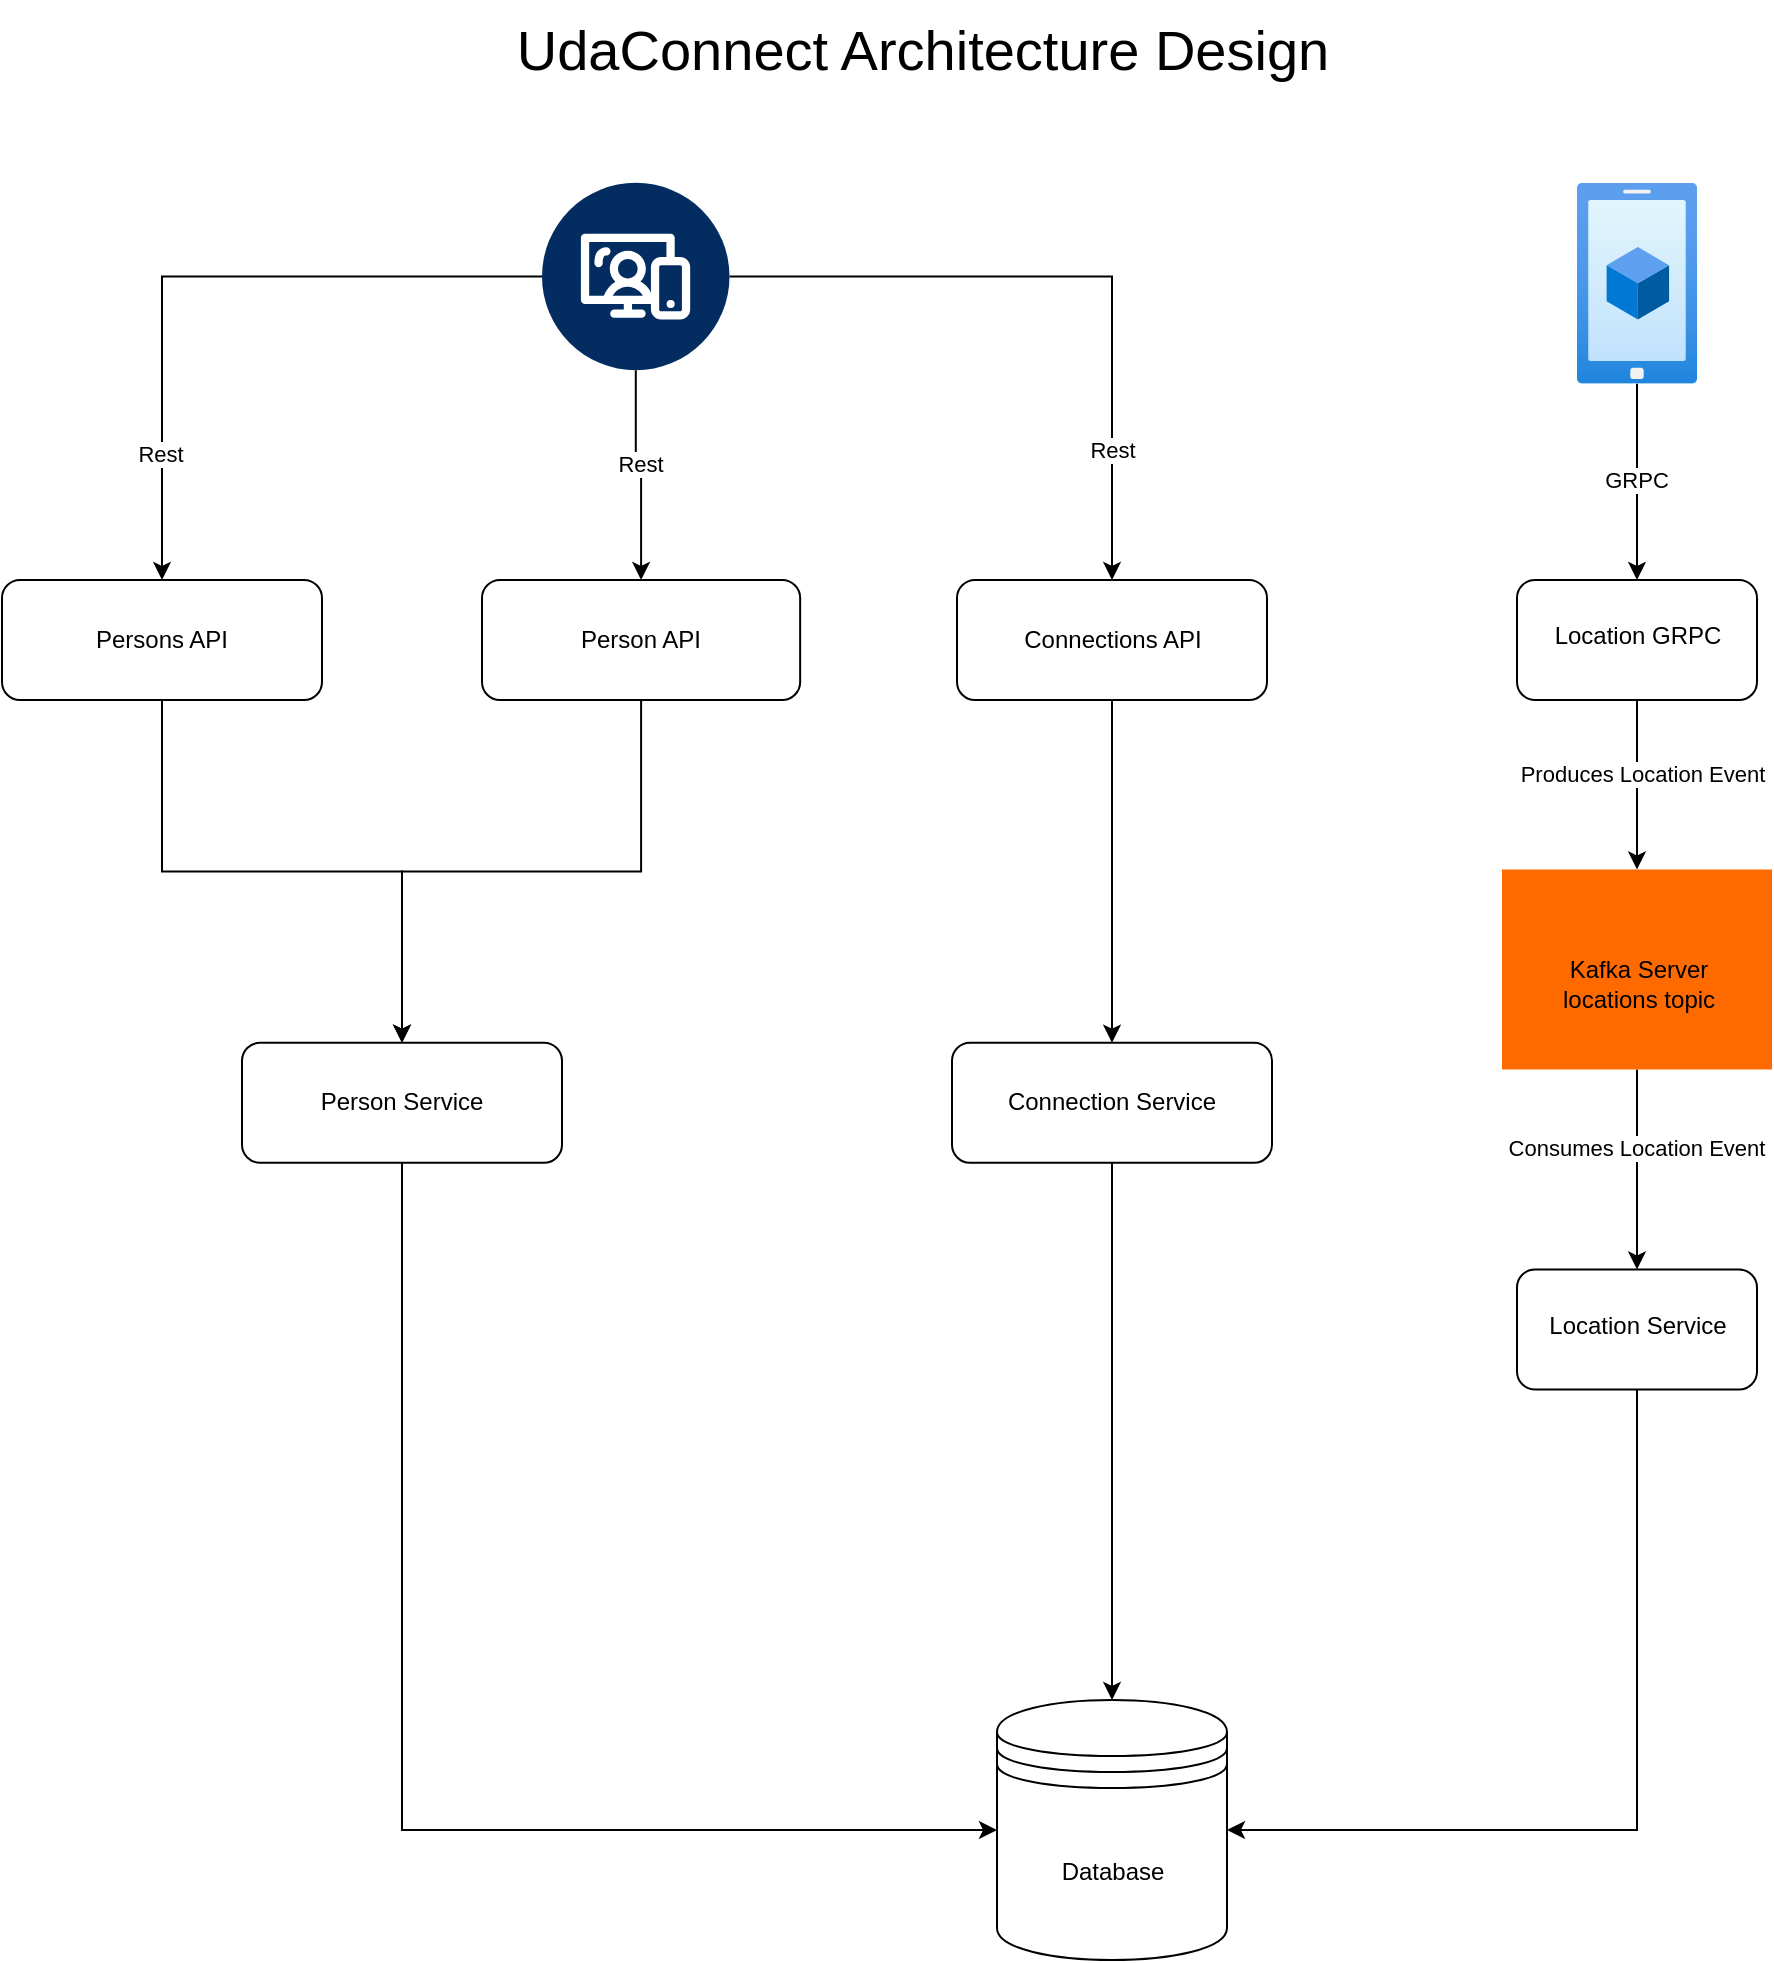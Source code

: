 <mxfile version="27.0.9">
  <diagram name="Page-1" id="HZq7GI4jKU5SYfVMRoX-">
    <mxGraphModel dx="1246" dy="767" grid="1" gridSize="10" guides="1" tooltips="1" connect="1" arrows="1" fold="1" page="1" pageScale="1" pageWidth="1000" pageHeight="700" math="0" shadow="0">
      <root>
        <mxCell id="0" />
        <mxCell id="1" parent="0" />
        <mxCell id="yamRK4CiRdS7FuXm4xir-12" value="" style="edgeStyle=orthogonalEdgeStyle;rounded=0;orthogonalLoop=1;jettySize=auto;html=1;" edge="1" parent="1" source="yamRK4CiRdS7FuXm4xir-5" target="yamRK4CiRdS7FuXm4xir-11">
          <mxGeometry relative="1" as="geometry" />
        </mxCell>
        <mxCell id="yamRK4CiRdS7FuXm4xir-13" value="Rest" style="edgeLabel;html=1;align=center;verticalAlign=middle;resizable=0;points=[];" vertex="1" connectable="0" parent="yamRK4CiRdS7FuXm4xir-12">
          <mxGeometry x="-0.357" y="2" relative="1" as="geometry">
            <mxPoint y="12" as="offset" />
          </mxGeometry>
        </mxCell>
        <mxCell id="yamRK4CiRdS7FuXm4xir-19" style="edgeStyle=orthogonalEdgeStyle;rounded=0;orthogonalLoop=1;jettySize=auto;html=1;entryX=0.5;entryY=0;entryDx=0;entryDy=0;" edge="1" parent="1" source="yamRK4CiRdS7FuXm4xir-5" target="yamRK4CiRdS7FuXm4xir-14">
          <mxGeometry relative="1" as="geometry" />
        </mxCell>
        <mxCell id="yamRK4CiRdS7FuXm4xir-20" value="Rest" style="edgeLabel;html=1;align=center;verticalAlign=middle;resizable=0;points=[];" vertex="1" connectable="0" parent="yamRK4CiRdS7FuXm4xir-19">
          <mxGeometry x="0.618" relative="1" as="geometry">
            <mxPoint as="offset" />
          </mxGeometry>
        </mxCell>
        <mxCell id="yamRK4CiRdS7FuXm4xir-26" value="" style="edgeStyle=orthogonalEdgeStyle;rounded=0;orthogonalLoop=1;jettySize=auto;html=1;" edge="1" parent="1" source="yamRK4CiRdS7FuXm4xir-5" target="yamRK4CiRdS7FuXm4xir-25">
          <mxGeometry relative="1" as="geometry" />
        </mxCell>
        <mxCell id="yamRK4CiRdS7FuXm4xir-28" value="Rest" style="edgeLabel;html=1;align=center;verticalAlign=middle;resizable=0;points=[];" vertex="1" connectable="0" parent="yamRK4CiRdS7FuXm4xir-26">
          <mxGeometry x="0.63" y="-1" relative="1" as="geometry">
            <mxPoint as="offset" />
          </mxGeometry>
        </mxCell>
        <mxCell id="yamRK4CiRdS7FuXm4xir-5" value="" style="verticalLabelPosition=bottom;aspect=fixed;html=1;shape=mxgraph.salesforce.web2;" vertex="1" parent="1">
          <mxGeometry x="310" y="121.37" width="93.75" height="93.75" as="geometry" />
        </mxCell>
        <mxCell id="yamRK4CiRdS7FuXm4xir-23" value="" style="edgeStyle=orthogonalEdgeStyle;rounded=0;orthogonalLoop=1;jettySize=auto;html=1;" edge="1" parent="1" source="yamRK4CiRdS7FuXm4xir-7" target="yamRK4CiRdS7FuXm4xir-22">
          <mxGeometry relative="1" as="geometry" />
        </mxCell>
        <mxCell id="yamRK4CiRdS7FuXm4xir-24" value="GRPC" style="edgeLabel;html=1;align=center;verticalAlign=middle;resizable=0;points=[];" vertex="1" connectable="0" parent="yamRK4CiRdS7FuXm4xir-23">
          <mxGeometry x="-0.028" y="-1" relative="1" as="geometry">
            <mxPoint as="offset" />
          </mxGeometry>
        </mxCell>
        <mxCell id="yamRK4CiRdS7FuXm4xir-7" value="" style="image;aspect=fixed;html=1;points=[];align=center;fontSize=12;image=img/lib/azure2/general/Mobile.svg;" vertex="1" parent="1">
          <mxGeometry x="827.5" y="121.37" width="60" height="100.5" as="geometry" />
        </mxCell>
        <mxCell id="yamRK4CiRdS7FuXm4xir-8" value="Database" style="shape=datastore;whiteSpace=wrap;html=1;" vertex="1" parent="1">
          <mxGeometry x="537.5" y="880" width="115" height="130" as="geometry" />
        </mxCell>
        <mxCell id="yamRK4CiRdS7FuXm4xir-43" style="edgeStyle=orthogonalEdgeStyle;rounded=0;orthogonalLoop=1;jettySize=auto;html=1;" edge="1" parent="1" source="yamRK4CiRdS7FuXm4xir-11" target="yamRK4CiRdS7FuXm4xir-38">
          <mxGeometry relative="1" as="geometry" />
        </mxCell>
        <mxCell id="yamRK4CiRdS7FuXm4xir-11" value="Person API" style="rounded=1;whiteSpace=wrap;html=1;" vertex="1" parent="1">
          <mxGeometry x="280" y="320" width="159.08" height="60" as="geometry" />
        </mxCell>
        <mxCell id="yamRK4CiRdS7FuXm4xir-44" style="edgeStyle=orthogonalEdgeStyle;rounded=0;orthogonalLoop=1;jettySize=auto;html=1;exitX=0.5;exitY=1;exitDx=0;exitDy=0;" edge="1" parent="1" source="yamRK4CiRdS7FuXm4xir-14" target="yamRK4CiRdS7FuXm4xir-39">
          <mxGeometry relative="1" as="geometry" />
        </mxCell>
        <mxCell id="yamRK4CiRdS7FuXm4xir-14" value="Connections API" style="rounded=1;whiteSpace=wrap;html=1;" vertex="1" parent="1">
          <mxGeometry x="517.5" y="320" width="155" height="60" as="geometry" />
        </mxCell>
        <mxCell id="yamRK4CiRdS7FuXm4xir-22" value="&lt;div&gt;&lt;br&gt;&lt;/div&gt;Location GRPC" style="rounded=1;whiteSpace=wrap;html=1;verticalAlign=top;labelBackgroundColor=default;" vertex="1" parent="1">
          <mxGeometry x="797.5" y="320" width="120" height="60" as="geometry" />
        </mxCell>
        <mxCell id="yamRK4CiRdS7FuXm4xir-42" style="edgeStyle=orthogonalEdgeStyle;rounded=0;orthogonalLoop=1;jettySize=auto;html=1;exitX=0.5;exitY=1;exitDx=0;exitDy=0;" edge="1" parent="1" source="yamRK4CiRdS7FuXm4xir-25" target="yamRK4CiRdS7FuXm4xir-38">
          <mxGeometry relative="1" as="geometry" />
        </mxCell>
        <mxCell id="yamRK4CiRdS7FuXm4xir-25" value="Persons API" style="rounded=1;whiteSpace=wrap;html=1;" vertex="1" parent="1">
          <mxGeometry x="40" y="320" width="160" height="60" as="geometry" />
        </mxCell>
        <mxCell id="yamRK4CiRdS7FuXm4xir-33" value="" style="edgeStyle=orthogonalEdgeStyle;rounded=0;orthogonalLoop=1;jettySize=auto;html=1;" edge="1" parent="1" source="yamRK4CiRdS7FuXm4xir-29">
          <mxGeometry relative="1" as="geometry">
            <mxPoint x="857.5" y="664.74" as="targetPoint" />
          </mxGeometry>
        </mxCell>
        <mxCell id="yamRK4CiRdS7FuXm4xir-36" value="Consumes Location Event" style="edgeLabel;html=1;align=center;verticalAlign=middle;resizable=0;points=[];" vertex="1" connectable="0" parent="yamRK4CiRdS7FuXm4xir-33">
          <mxGeometry x="-0.224" y="-1" relative="1" as="geometry">
            <mxPoint as="offset" />
          </mxGeometry>
        </mxCell>
        <mxCell id="yamRK4CiRdS7FuXm4xir-29" value="&lt;div&gt;&lt;font&gt;&lt;br&gt;&lt;/font&gt;&lt;/div&gt;&lt;font&gt;&lt;div&gt;&lt;font&gt;&lt;br&gt;&lt;/font&gt;&lt;/div&gt;Kafka Server&lt;/font&gt;&lt;div&gt;locations topic&lt;br&gt;&lt;div&gt;&lt;br&gt;&lt;/div&gt;&lt;/div&gt;" style="points=[];aspect=fixed;html=1;align=center;shadow=0;dashed=0;fillColor=#FF6A00;strokeColor=none;shape=mxgraph.alibaba_cloud.kafka;" vertex="1" parent="1">
          <mxGeometry x="790" y="464.74" width="135" height="100" as="geometry" />
        </mxCell>
        <mxCell id="yamRK4CiRdS7FuXm4xir-30" style="edgeStyle=orthogonalEdgeStyle;rounded=0;orthogonalLoop=1;jettySize=auto;html=1;" edge="1" parent="1" source="yamRK4CiRdS7FuXm4xir-22" target="yamRK4CiRdS7FuXm4xir-29">
          <mxGeometry relative="1" as="geometry">
            <mxPoint x="857.5" y="454.74" as="targetPoint" />
          </mxGeometry>
        </mxCell>
        <mxCell id="yamRK4CiRdS7FuXm4xir-31" value="Produces Location Event" style="edgeLabel;html=1;align=center;verticalAlign=middle;resizable=0;points=[];" vertex="1" connectable="0" parent="yamRK4CiRdS7FuXm4xir-30">
          <mxGeometry x="-0.124" y="2" relative="1" as="geometry">
            <mxPoint as="offset" />
          </mxGeometry>
        </mxCell>
        <mxCell id="yamRK4CiRdS7FuXm4xir-37" style="edgeStyle=orthogonalEdgeStyle;rounded=0;orthogonalLoop=1;jettySize=auto;html=1;exitX=0.5;exitY=1;exitDx=0;exitDy=0;entryX=1;entryY=0.5;entryDx=0;entryDy=0;" edge="1" parent="1" source="yamRK4CiRdS7FuXm4xir-34" target="yamRK4CiRdS7FuXm4xir-8">
          <mxGeometry relative="1" as="geometry" />
        </mxCell>
        <mxCell id="yamRK4CiRdS7FuXm4xir-34" value="&lt;div&gt;&lt;br&gt;&lt;/div&gt;Location Service" style="rounded=1;whiteSpace=wrap;html=1;verticalAlign=top;labelBackgroundColor=default;" vertex="1" parent="1">
          <mxGeometry x="797.5" y="664.74" width="120" height="60" as="geometry" />
        </mxCell>
        <mxCell id="yamRK4CiRdS7FuXm4xir-46" style="edgeStyle=orthogonalEdgeStyle;rounded=0;orthogonalLoop=1;jettySize=auto;html=1;exitX=0.5;exitY=1;exitDx=0;exitDy=0;entryX=0;entryY=0.5;entryDx=0;entryDy=0;" edge="1" parent="1" source="yamRK4CiRdS7FuXm4xir-38" target="yamRK4CiRdS7FuXm4xir-8">
          <mxGeometry relative="1" as="geometry" />
        </mxCell>
        <mxCell id="yamRK4CiRdS7FuXm4xir-38" value="Person Service" style="rounded=1;whiteSpace=wrap;html=1;" vertex="1" parent="1">
          <mxGeometry x="160" y="551.37" width="160" height="60" as="geometry" />
        </mxCell>
        <mxCell id="yamRK4CiRdS7FuXm4xir-45" style="edgeStyle=orthogonalEdgeStyle;rounded=0;orthogonalLoop=1;jettySize=auto;html=1;exitX=0.5;exitY=1;exitDx=0;exitDy=0;" edge="1" parent="1" source="yamRK4CiRdS7FuXm4xir-39" target="yamRK4CiRdS7FuXm4xir-8">
          <mxGeometry relative="1" as="geometry" />
        </mxCell>
        <mxCell id="yamRK4CiRdS7FuXm4xir-39" value="Connection Service" style="rounded=1;whiteSpace=wrap;html=1;" vertex="1" parent="1">
          <mxGeometry x="515" y="551.37" width="160" height="60" as="geometry" />
        </mxCell>
        <mxCell id="yamRK4CiRdS7FuXm4xir-48" value="&lt;font style=&quot;font-size: 28px;&quot;&gt;UdaConnect Architecture Design&lt;/font&gt;" style="text;html=1;align=center;verticalAlign=middle;resizable=0;points=[];autosize=1;strokeColor=none;fillColor=none;" vertex="1" parent="1">
          <mxGeometry x="285" y="30" width="430" height="50" as="geometry" />
        </mxCell>
      </root>
    </mxGraphModel>
  </diagram>
</mxfile>
